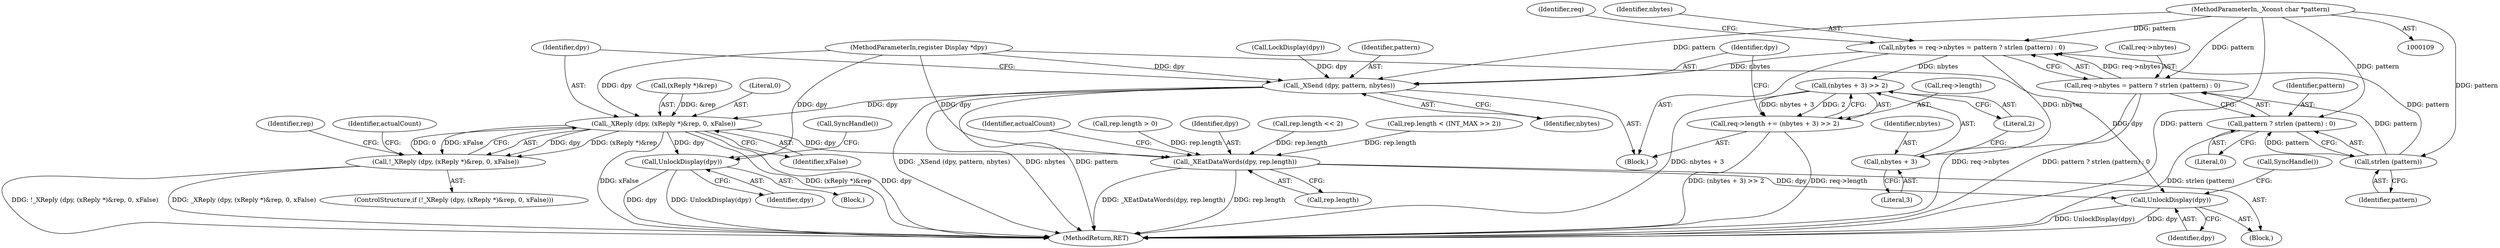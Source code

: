 digraph "0_libx11_b469da1430cdcee06e31c6251b83aede072a1ff0@pointer" {
"1000111" [label="(MethodParameterIn,_Xconst char *pattern)"];
"1000148" [label="(Call,nbytes = req->nbytes = pattern ? strlen (pattern) : 0)"];
"1000163" [label="(Call,(nbytes + 3) >> 2)"];
"1000159" [label="(Call,req->length += (nbytes + 3) >> 2)"];
"1000164" [label="(Call,nbytes + 3)"];
"1000168" [label="(Call,_XSend (dpy, pattern, nbytes))"];
"1000174" [label="(Call,_XReply (dpy, (xReply *)&rep, 0, xFalse))"];
"1000173" [label="(Call,!_XReply (dpy, (xReply *)&rep, 0, xFalse))"];
"1000187" [label="(Call,UnlockDisplay(dpy))"];
"1000247" [label="(Call,_XEatDataWords(dpy, rep.length))"];
"1000256" [label="(Call,UnlockDisplay(dpy))"];
"1000150" [label="(Call,req->nbytes = pattern ? strlen (pattern) : 0)"];
"1000154" [label="(Call,pattern ? strlen (pattern) : 0)"];
"1000156" [label="(Call,strlen (pattern))"];
"1000185" [label="(Identifier,actualCount)"];
"1000160" [label="(Call,req->length)"];
"1000166" [label="(Literal,3)"];
"1000157" [label="(Identifier,pattern)"];
"1000138" [label="(Call,LockDisplay(dpy))"];
"1000150" [label="(Call,req->nbytes = pattern ? strlen (pattern) : 0)"];
"1000249" [label="(Call,rep.length)"];
"1000156" [label="(Call,strlen (pattern))"];
"1000163" [label="(Call,(nbytes + 3) >> 2)"];
"1000111" [label="(MethodParameterIn,_Xconst char *pattern)"];
"1000158" [label="(Literal,0)"];
"1000225" [label="(Call,rep.length << 2)"];
"1000187" [label="(Call,UnlockDisplay(dpy))"];
"1000161" [label="(Identifier,req)"];
"1000215" [label="(Call,rep.length < (INT_MAX >> 2))"];
"1000175" [label="(Identifier,dpy)"];
"1000257" [label="(Identifier,dpy)"];
"1000155" [label="(Identifier,pattern)"];
"1000176" [label="(Call,(xReply *)&rep)"];
"1000169" [label="(Identifier,dpy)"];
"1000189" [label="(Call,SyncHandle())"];
"1000247" [label="(Call,_XEatDataWords(dpy, rep.length))"];
"1000148" [label="(Call,nbytes = req->nbytes = pattern ? strlen (pattern) : 0)"];
"1000256" [label="(Call,UnlockDisplay(dpy))"];
"1000170" [label="(Identifier,pattern)"];
"1000165" [label="(Identifier,nbytes)"];
"1000168" [label="(Call,_XSend (dpy, pattern, nbytes))"];
"1000188" [label="(Identifier,dpy)"];
"1000181" [label="(Identifier,xFalse)"];
"1000154" [label="(Call,pattern ? strlen (pattern) : 0)"];
"1000242" [label="(Block,)"];
"1000254" [label="(Identifier,actualCount)"];
"1000167" [label="(Literal,2)"];
"1000196" [label="(Identifier,rep)"];
"1000159" [label="(Call,req->length += (nbytes + 3) >> 2)"];
"1000174" [label="(Call,_XReply (dpy, (xReply *)&rep, 0, xFalse))"];
"1000210" [label="(Call,rep.length > 0)"];
"1000149" [label="(Identifier,nbytes)"];
"1000258" [label="(Call,SyncHandle())"];
"1000110" [label="(MethodParameterIn,register Display *dpy)"];
"1000164" [label="(Call,nbytes + 3)"];
"1000172" [label="(ControlStructure,if (!_XReply (dpy, (xReply *)&rep, 0, xFalse)))"];
"1000182" [label="(Block,)"];
"1000173" [label="(Call,!_XReply (dpy, (xReply *)&rep, 0, xFalse))"];
"1000114" [label="(Block,)"];
"1000151" [label="(Call,req->nbytes)"];
"1000180" [label="(Literal,0)"];
"1000356" [label="(MethodReturn,RET)"];
"1000171" [label="(Identifier,nbytes)"];
"1000248" [label="(Identifier,dpy)"];
"1000111" -> "1000109"  [label="AST: "];
"1000111" -> "1000356"  [label="DDG: pattern"];
"1000111" -> "1000148"  [label="DDG: pattern"];
"1000111" -> "1000150"  [label="DDG: pattern"];
"1000111" -> "1000154"  [label="DDG: pattern"];
"1000111" -> "1000156"  [label="DDG: pattern"];
"1000111" -> "1000168"  [label="DDG: pattern"];
"1000148" -> "1000114"  [label="AST: "];
"1000148" -> "1000150"  [label="CFG: "];
"1000149" -> "1000148"  [label="AST: "];
"1000150" -> "1000148"  [label="AST: "];
"1000161" -> "1000148"  [label="CFG: "];
"1000150" -> "1000148"  [label="DDG: req->nbytes"];
"1000156" -> "1000148"  [label="DDG: pattern"];
"1000148" -> "1000163"  [label="DDG: nbytes"];
"1000148" -> "1000164"  [label="DDG: nbytes"];
"1000148" -> "1000168"  [label="DDG: nbytes"];
"1000163" -> "1000159"  [label="AST: "];
"1000163" -> "1000167"  [label="CFG: "];
"1000164" -> "1000163"  [label="AST: "];
"1000167" -> "1000163"  [label="AST: "];
"1000159" -> "1000163"  [label="CFG: "];
"1000163" -> "1000356"  [label="DDG: nbytes + 3"];
"1000163" -> "1000159"  [label="DDG: nbytes + 3"];
"1000163" -> "1000159"  [label="DDG: 2"];
"1000159" -> "1000114"  [label="AST: "];
"1000160" -> "1000159"  [label="AST: "];
"1000169" -> "1000159"  [label="CFG: "];
"1000159" -> "1000356"  [label="DDG: req->length"];
"1000159" -> "1000356"  [label="DDG: (nbytes + 3) >> 2"];
"1000164" -> "1000166"  [label="CFG: "];
"1000165" -> "1000164"  [label="AST: "];
"1000166" -> "1000164"  [label="AST: "];
"1000167" -> "1000164"  [label="CFG: "];
"1000168" -> "1000114"  [label="AST: "];
"1000168" -> "1000171"  [label="CFG: "];
"1000169" -> "1000168"  [label="AST: "];
"1000170" -> "1000168"  [label="AST: "];
"1000171" -> "1000168"  [label="AST: "];
"1000175" -> "1000168"  [label="CFG: "];
"1000168" -> "1000356"  [label="DDG: _XSend (dpy, pattern, nbytes)"];
"1000168" -> "1000356"  [label="DDG: nbytes"];
"1000168" -> "1000356"  [label="DDG: pattern"];
"1000138" -> "1000168"  [label="DDG: dpy"];
"1000110" -> "1000168"  [label="DDG: dpy"];
"1000168" -> "1000174"  [label="DDG: dpy"];
"1000174" -> "1000173"  [label="AST: "];
"1000174" -> "1000181"  [label="CFG: "];
"1000175" -> "1000174"  [label="AST: "];
"1000176" -> "1000174"  [label="AST: "];
"1000180" -> "1000174"  [label="AST: "];
"1000181" -> "1000174"  [label="AST: "];
"1000173" -> "1000174"  [label="CFG: "];
"1000174" -> "1000356"  [label="DDG: xFalse"];
"1000174" -> "1000356"  [label="DDG: (xReply *)&rep"];
"1000174" -> "1000356"  [label="DDG: dpy"];
"1000174" -> "1000173"  [label="DDG: dpy"];
"1000174" -> "1000173"  [label="DDG: (xReply *)&rep"];
"1000174" -> "1000173"  [label="DDG: 0"];
"1000174" -> "1000173"  [label="DDG: xFalse"];
"1000110" -> "1000174"  [label="DDG: dpy"];
"1000176" -> "1000174"  [label="DDG: &rep"];
"1000174" -> "1000187"  [label="DDG: dpy"];
"1000174" -> "1000247"  [label="DDG: dpy"];
"1000173" -> "1000172"  [label="AST: "];
"1000185" -> "1000173"  [label="CFG: "];
"1000196" -> "1000173"  [label="CFG: "];
"1000173" -> "1000356"  [label="DDG: !_XReply (dpy, (xReply *)&rep, 0, xFalse)"];
"1000173" -> "1000356"  [label="DDG: _XReply (dpy, (xReply *)&rep, 0, xFalse)"];
"1000187" -> "1000182"  [label="AST: "];
"1000187" -> "1000188"  [label="CFG: "];
"1000188" -> "1000187"  [label="AST: "];
"1000189" -> "1000187"  [label="CFG: "];
"1000187" -> "1000356"  [label="DDG: dpy"];
"1000187" -> "1000356"  [label="DDG: UnlockDisplay(dpy)"];
"1000110" -> "1000187"  [label="DDG: dpy"];
"1000247" -> "1000242"  [label="AST: "];
"1000247" -> "1000249"  [label="CFG: "];
"1000248" -> "1000247"  [label="AST: "];
"1000249" -> "1000247"  [label="AST: "];
"1000254" -> "1000247"  [label="CFG: "];
"1000247" -> "1000356"  [label="DDG: _XEatDataWords(dpy, rep.length)"];
"1000247" -> "1000356"  [label="DDG: rep.length"];
"1000110" -> "1000247"  [label="DDG: dpy"];
"1000215" -> "1000247"  [label="DDG: rep.length"];
"1000225" -> "1000247"  [label="DDG: rep.length"];
"1000210" -> "1000247"  [label="DDG: rep.length"];
"1000247" -> "1000256"  [label="DDG: dpy"];
"1000256" -> "1000242"  [label="AST: "];
"1000256" -> "1000257"  [label="CFG: "];
"1000257" -> "1000256"  [label="AST: "];
"1000258" -> "1000256"  [label="CFG: "];
"1000256" -> "1000356"  [label="DDG: dpy"];
"1000256" -> "1000356"  [label="DDG: UnlockDisplay(dpy)"];
"1000110" -> "1000256"  [label="DDG: dpy"];
"1000150" -> "1000154"  [label="CFG: "];
"1000151" -> "1000150"  [label="AST: "];
"1000154" -> "1000150"  [label="AST: "];
"1000150" -> "1000356"  [label="DDG: req->nbytes"];
"1000150" -> "1000356"  [label="DDG: pattern ? strlen (pattern) : 0"];
"1000156" -> "1000150"  [label="DDG: pattern"];
"1000154" -> "1000156"  [label="CFG: "];
"1000154" -> "1000158"  [label="CFG: "];
"1000155" -> "1000154"  [label="AST: "];
"1000156" -> "1000154"  [label="AST: "];
"1000158" -> "1000154"  [label="AST: "];
"1000154" -> "1000356"  [label="DDG: strlen (pattern)"];
"1000156" -> "1000154"  [label="DDG: pattern"];
"1000156" -> "1000157"  [label="CFG: "];
"1000157" -> "1000156"  [label="AST: "];
}
